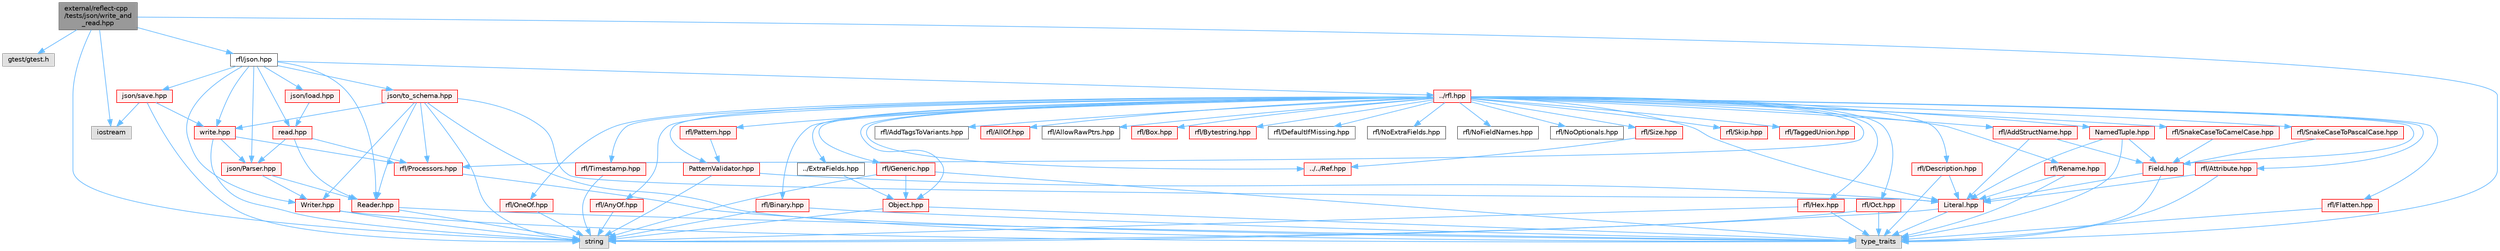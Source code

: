 digraph "external/reflect-cpp/tests/json/write_and_read.hpp"
{
 // LATEX_PDF_SIZE
  bgcolor="transparent";
  edge [fontname=Helvetica,fontsize=10,labelfontname=Helvetica,labelfontsize=10];
  node [fontname=Helvetica,fontsize=10,shape=box,height=0.2,width=0.4];
  Node1 [id="Node000001",label="external/reflect-cpp\l/tests/json/write_and\l_read.hpp",height=0.2,width=0.4,color="gray40", fillcolor="grey60", style="filled", fontcolor="black",tooltip=" "];
  Node1 -> Node2 [id="edge1_Node000001_Node000002",color="steelblue1",style="solid",tooltip=" "];
  Node2 [id="Node000002",label="gtest/gtest.h",height=0.2,width=0.4,color="grey60", fillcolor="#E0E0E0", style="filled",tooltip=" "];
  Node1 -> Node3 [id="edge2_Node000001_Node000003",color="steelblue1",style="solid",tooltip=" "];
  Node3 [id="Node000003",label="iostream",height=0.2,width=0.4,color="grey60", fillcolor="#E0E0E0", style="filled",tooltip=" "];
  Node1 -> Node4 [id="edge3_Node000001_Node000004",color="steelblue1",style="solid",tooltip=" "];
  Node4 [id="Node000004",label="rfl/json.hpp",height=0.2,width=0.4,color="grey40", fillcolor="white", style="filled",URL="$reflect-cpp_2include_2rfl_2json_8hpp.html",tooltip=" "];
  Node4 -> Node5 [id="edge4_Node000004_Node000005",color="steelblue1",style="solid",tooltip=" "];
  Node5 [id="Node000005",label="../rfl.hpp",height=0.2,width=0.4,color="red", fillcolor="#FFF0F0", style="filled",URL="$rfl_8hpp.html",tooltip=" "];
  Node5 -> Node6 [id="edge5_Node000005_Node000006",color="steelblue1",style="solid",tooltip=" "];
  Node6 [id="Node000006",label="rfl/AddStructName.hpp",height=0.2,width=0.4,color="red", fillcolor="#FFF0F0", style="filled",URL="$_add_struct_name_8hpp.html",tooltip=" "];
  Node6 -> Node8 [id="edge6_Node000006_Node000008",color="steelblue1",style="solid",tooltip=" "];
  Node8 [id="Node000008",label="Field.hpp",height=0.2,width=0.4,color="red", fillcolor="#FFF0F0", style="filled",URL="$_field_8hpp.html",tooltip=" "];
  Node8 -> Node11 [id="edge7_Node000008_Node000011",color="steelblue1",style="solid",tooltip=" "];
  Node11 [id="Node000011",label="type_traits",height=0.2,width=0.4,color="grey60", fillcolor="#E0E0E0", style="filled",tooltip=" "];
  Node8 -> Node13 [id="edge8_Node000008_Node000013",color="steelblue1",style="solid",tooltip=" "];
  Node13 [id="Node000013",label="Literal.hpp",height=0.2,width=0.4,color="red", fillcolor="#FFF0F0", style="filled",URL="$_literal_8hpp.html",tooltip=" "];
  Node13 -> Node17 [id="edge9_Node000013_Node000017",color="steelblue1",style="solid",tooltip=" "];
  Node17 [id="Node000017",label="string",height=0.2,width=0.4,color="grey60", fillcolor="#E0E0E0", style="filled",tooltip=" "];
  Node13 -> Node11 [id="edge10_Node000013_Node000011",color="steelblue1",style="solid",tooltip=" "];
  Node6 -> Node13 [id="edge11_Node000006_Node000013",color="steelblue1",style="solid",tooltip=" "];
  Node5 -> Node56 [id="edge12_Node000005_Node000056",color="steelblue1",style="solid",tooltip=" "];
  Node56 [id="Node000056",label="rfl/AddTagsToVariants.hpp",height=0.2,width=0.4,color="grey40", fillcolor="white", style="filled",URL="$_add_tags_to_variants_8hpp.html",tooltip=" "];
  Node5 -> Node57 [id="edge13_Node000005_Node000057",color="steelblue1",style="solid",tooltip=" "];
  Node57 [id="Node000057",label="rfl/AllOf.hpp",height=0.2,width=0.4,color="red", fillcolor="#FFF0F0", style="filled",URL="$_all_of_8hpp.html",tooltip=" "];
  Node5 -> Node66 [id="edge14_Node000005_Node000066",color="steelblue1",style="solid",tooltip=" "];
  Node66 [id="Node000066",label="rfl/AllowRawPtrs.hpp",height=0.2,width=0.4,color="grey40", fillcolor="white", style="filled",URL="$_allow_raw_ptrs_8hpp.html",tooltip=" "];
  Node5 -> Node67 [id="edge15_Node000005_Node000067",color="steelblue1",style="solid",tooltip=" "];
  Node67 [id="Node000067",label="rfl/AnyOf.hpp",height=0.2,width=0.4,color="red", fillcolor="#FFF0F0", style="filled",URL="$_any_of_8hpp.html",tooltip=" "];
  Node67 -> Node17 [id="edge16_Node000067_Node000017",color="steelblue1",style="solid",tooltip=" "];
  Node5 -> Node69 [id="edge17_Node000005_Node000069",color="steelblue1",style="solid",tooltip=" "];
  Node69 [id="Node000069",label="rfl/Attribute.hpp",height=0.2,width=0.4,color="red", fillcolor="#FFF0F0", style="filled",URL="$_attribute_8hpp.html",tooltip=" "];
  Node69 -> Node11 [id="edge18_Node000069_Node000011",color="steelblue1",style="solid",tooltip=" "];
  Node69 -> Node13 [id="edge19_Node000069_Node000013",color="steelblue1",style="solid",tooltip=" "];
  Node5 -> Node70 [id="edge20_Node000005_Node000070",color="steelblue1",style="solid",tooltip=" "];
  Node70 [id="Node000070",label="rfl/Binary.hpp",height=0.2,width=0.4,color="red", fillcolor="#FFF0F0", style="filled",URL="$_binary_8hpp.html",tooltip=" "];
  Node70 -> Node17 [id="edge21_Node000070_Node000017",color="steelblue1",style="solid",tooltip=" "];
  Node70 -> Node11 [id="edge22_Node000070_Node000011",color="steelblue1",style="solid",tooltip=" "];
  Node5 -> Node72 [id="edge23_Node000005_Node000072",color="steelblue1",style="solid",tooltip=" "];
  Node72 [id="Node000072",label="rfl/Box.hpp",height=0.2,width=0.4,color="red", fillcolor="#FFF0F0", style="filled",URL="$_box_8hpp.html",tooltip=" "];
  Node5 -> Node73 [id="edge24_Node000005_Node000073",color="steelblue1",style="solid",tooltip=" "];
  Node73 [id="Node000073",label="rfl/Bytestring.hpp",height=0.2,width=0.4,color="red", fillcolor="#FFF0F0", style="filled",URL="$_bytestring_8hpp.html",tooltip=" "];
  Node5 -> Node74 [id="edge25_Node000005_Node000074",color="steelblue1",style="solid",tooltip=" "];
  Node74 [id="Node000074",label="rfl/DefaultIfMissing.hpp",height=0.2,width=0.4,color="grey40", fillcolor="white", style="filled",URL="$_default_if_missing_8hpp.html",tooltip=" "];
  Node5 -> Node75 [id="edge26_Node000005_Node000075",color="steelblue1",style="solid",tooltip=" "];
  Node75 [id="Node000075",label="rfl/Description.hpp",height=0.2,width=0.4,color="red", fillcolor="#FFF0F0", style="filled",URL="$_description_8hpp.html",tooltip=" "];
  Node75 -> Node11 [id="edge27_Node000075_Node000011",color="steelblue1",style="solid",tooltip=" "];
  Node75 -> Node13 [id="edge28_Node000075_Node000013",color="steelblue1",style="solid",tooltip=" "];
  Node5 -> Node50 [id="edge29_Node000005_Node000050",color="steelblue1",style="solid",tooltip=" "];
  Node50 [id="Node000050",label="../ExtraFields.hpp",height=0.2,width=0.4,color="grey40", fillcolor="white", style="filled",URL="$_extra_fields_8hpp.html",tooltip=" "];
  Node50 -> Node51 [id="edge30_Node000050_Node000051",color="steelblue1",style="solid",tooltip=" "];
  Node51 [id="Node000051",label="Object.hpp",height=0.2,width=0.4,color="red", fillcolor="#FFF0F0", style="filled",URL="$_object_8hpp.html",tooltip=" "];
  Node51 -> Node17 [id="edge31_Node000051_Node000017",color="steelblue1",style="solid",tooltip=" "];
  Node51 -> Node11 [id="edge32_Node000051_Node000011",color="steelblue1",style="solid",tooltip=" "];
  Node5 -> Node8 [id="edge33_Node000005_Node000008",color="steelblue1",style="solid",tooltip=" "];
  Node5 -> Node76 [id="edge34_Node000005_Node000076",color="steelblue1",style="solid",tooltip=" "];
  Node76 [id="Node000076",label="rfl/Flatten.hpp",height=0.2,width=0.4,color="red", fillcolor="#FFF0F0", style="filled",URL="$_flatten_8hpp.html",tooltip=" "];
  Node76 -> Node11 [id="edge35_Node000076_Node000011",color="steelblue1",style="solid",tooltip=" "];
  Node5 -> Node77 [id="edge36_Node000005_Node000077",color="steelblue1",style="solid",tooltip=" "];
  Node77 [id="Node000077",label="rfl/Generic.hpp",height=0.2,width=0.4,color="red", fillcolor="#FFF0F0", style="filled",URL="$_generic_8hpp.html",tooltip=" "];
  Node77 -> Node17 [id="edge37_Node000077_Node000017",color="steelblue1",style="solid",tooltip=" "];
  Node77 -> Node11 [id="edge38_Node000077_Node000011",color="steelblue1",style="solid",tooltip=" "];
  Node77 -> Node51 [id="edge39_Node000077_Node000051",color="steelblue1",style="solid",tooltip=" "];
  Node5 -> Node79 [id="edge40_Node000005_Node000079",color="steelblue1",style="solid",tooltip=" "];
  Node79 [id="Node000079",label="rfl/Hex.hpp",height=0.2,width=0.4,color="red", fillcolor="#FFF0F0", style="filled",URL="$_hex_8hpp.html",tooltip=" "];
  Node79 -> Node17 [id="edge41_Node000079_Node000017",color="steelblue1",style="solid",tooltip=" "];
  Node79 -> Node11 [id="edge42_Node000079_Node000011",color="steelblue1",style="solid",tooltip=" "];
  Node5 -> Node13 [id="edge43_Node000005_Node000013",color="steelblue1",style="solid",tooltip=" "];
  Node5 -> Node44 [id="edge44_Node000005_Node000044",color="steelblue1",style="solid",tooltip=" "];
  Node44 [id="Node000044",label="NamedTuple.hpp",height=0.2,width=0.4,color="red", fillcolor="#FFF0F0", style="filled",URL="$_named_tuple_8hpp.html",tooltip=" "];
  Node44 -> Node11 [id="edge45_Node000044_Node000011",color="steelblue1",style="solid",tooltip=" "];
  Node44 -> Node8 [id="edge46_Node000044_Node000008",color="steelblue1",style="solid",tooltip=" "];
  Node44 -> Node13 [id="edge47_Node000044_Node000013",color="steelblue1",style="solid",tooltip=" "];
  Node5 -> Node80 [id="edge48_Node000005_Node000080",color="steelblue1",style="solid",tooltip=" "];
  Node80 [id="Node000080",label="rfl/NoExtraFields.hpp",height=0.2,width=0.4,color="grey40", fillcolor="white", style="filled",URL="$_no_extra_fields_8hpp.html",tooltip=" "];
  Node5 -> Node81 [id="edge49_Node000005_Node000081",color="steelblue1",style="solid",tooltip=" "];
  Node81 [id="Node000081",label="rfl/NoFieldNames.hpp",height=0.2,width=0.4,color="grey40", fillcolor="white", style="filled",URL="$_no_field_names_8hpp.html",tooltip=" "];
  Node5 -> Node82 [id="edge50_Node000005_Node000082",color="steelblue1",style="solid",tooltip=" "];
  Node82 [id="Node000082",label="rfl/NoOptionals.hpp",height=0.2,width=0.4,color="grey40", fillcolor="white", style="filled",URL="$_no_optionals_8hpp.html",tooltip=" "];
  Node5 -> Node51 [id="edge51_Node000005_Node000051",color="steelblue1",style="solid",tooltip=" "];
  Node5 -> Node83 [id="edge52_Node000005_Node000083",color="steelblue1",style="solid",tooltip=" "];
  Node83 [id="Node000083",label="rfl/Oct.hpp",height=0.2,width=0.4,color="red", fillcolor="#FFF0F0", style="filled",URL="$_oct_8hpp.html",tooltip=" "];
  Node83 -> Node17 [id="edge53_Node000083_Node000017",color="steelblue1",style="solid",tooltip=" "];
  Node83 -> Node11 [id="edge54_Node000083_Node000011",color="steelblue1",style="solid",tooltip=" "];
  Node5 -> Node85 [id="edge55_Node000005_Node000085",color="steelblue1",style="solid",tooltip=" "];
  Node85 [id="Node000085",label="rfl/OneOf.hpp",height=0.2,width=0.4,color="red", fillcolor="#FFF0F0", style="filled",URL="$_one_of_8hpp.html",tooltip=" "];
  Node85 -> Node17 [id="edge56_Node000085_Node000017",color="steelblue1",style="solid",tooltip=" "];
  Node5 -> Node86 [id="edge57_Node000005_Node000086",color="steelblue1",style="solid",tooltip=" "];
  Node86 [id="Node000086",label="rfl/Pattern.hpp",height=0.2,width=0.4,color="red", fillcolor="#FFF0F0", style="filled",URL="$_pattern_8hpp.html",tooltip=" "];
  Node86 -> Node87 [id="edge58_Node000086_Node000087",color="steelblue1",style="solid",tooltip=" "];
  Node87 [id="Node000087",label="PatternValidator.hpp",height=0.2,width=0.4,color="red", fillcolor="#FFF0F0", style="filled",URL="$_pattern_validator_8hpp.html",tooltip=" "];
  Node87 -> Node17 [id="edge59_Node000087_Node000017",color="steelblue1",style="solid",tooltip=" "];
  Node87 -> Node13 [id="edge60_Node000087_Node000013",color="steelblue1",style="solid",tooltip=" "];
  Node5 -> Node87 [id="edge61_Node000005_Node000087",color="steelblue1",style="solid",tooltip=" "];
  Node5 -> Node93 [id="edge62_Node000005_Node000093",color="steelblue1",style="solid",tooltip=" "];
  Node93 [id="Node000093",label="rfl/Processors.hpp",height=0.2,width=0.4,color="red", fillcolor="#FFF0F0", style="filled",URL="$_processors_8hpp.html",tooltip=" "];
  Node93 -> Node11 [id="edge63_Node000093_Node000011",color="steelblue1",style="solid",tooltip=" "];
  Node5 -> Node60 [id="edge64_Node000005_Node000060",color="steelblue1",style="solid",tooltip=" "];
  Node60 [id="Node000060",label="../../Ref.hpp",height=0.2,width=0.4,color="red", fillcolor="#FFF0F0", style="filled",URL="$_ref_8hpp.html",tooltip=" "];
  Node5 -> Node102 [id="edge65_Node000005_Node000102",color="steelblue1",style="solid",tooltip=" "];
  Node102 [id="Node000102",label="rfl/Rename.hpp",height=0.2,width=0.4,color="red", fillcolor="#FFF0F0", style="filled",URL="$_rename_8hpp.html",tooltip=" "];
  Node102 -> Node11 [id="edge66_Node000102_Node000011",color="steelblue1",style="solid",tooltip=" "];
  Node102 -> Node13 [id="edge67_Node000102_Node000013",color="steelblue1",style="solid",tooltip=" "];
  Node5 -> Node103 [id="edge68_Node000005_Node000103",color="steelblue1",style="solid",tooltip=" "];
  Node103 [id="Node000103",label="rfl/Size.hpp",height=0.2,width=0.4,color="red", fillcolor="#FFF0F0", style="filled",URL="$_size_8hpp.html",tooltip=" "];
  Node103 -> Node60 [id="edge69_Node000103_Node000060",color="steelblue1",style="solid",tooltip=" "];
  Node5 -> Node104 [id="edge70_Node000005_Node000104",color="steelblue1",style="solid",tooltip=" "];
  Node104 [id="Node000104",label="rfl/Skip.hpp",height=0.2,width=0.4,color="red", fillcolor="#FFF0F0", style="filled",URL="$_skip_8hpp.html",tooltip=" "];
  Node5 -> Node106 [id="edge71_Node000005_Node000106",color="steelblue1",style="solid",tooltip=" "];
  Node106 [id="Node000106",label="rfl/SnakeCaseToCamelCase.hpp",height=0.2,width=0.4,color="red", fillcolor="#FFF0F0", style="filled",URL="$_snake_case_to_camel_case_8hpp.html",tooltip=" "];
  Node106 -> Node8 [id="edge72_Node000106_Node000008",color="steelblue1",style="solid",tooltip=" "];
  Node5 -> Node109 [id="edge73_Node000005_Node000109",color="steelblue1",style="solid",tooltip=" "];
  Node109 [id="Node000109",label="rfl/SnakeCaseToPascalCase.hpp",height=0.2,width=0.4,color="red", fillcolor="#FFF0F0", style="filled",URL="$_snake_case_to_pascal_case_8hpp.html",tooltip=" "];
  Node109 -> Node8 [id="edge74_Node000109_Node000008",color="steelblue1",style="solid",tooltip=" "];
  Node5 -> Node110 [id="edge75_Node000005_Node000110",color="steelblue1",style="solid",tooltip=" "];
  Node110 [id="Node000110",label="rfl/TaggedUnion.hpp",height=0.2,width=0.4,color="red", fillcolor="#FFF0F0", style="filled",URL="$_tagged_union_8hpp.html",tooltip=" "];
  Node5 -> Node152 [id="edge76_Node000005_Node000152",color="steelblue1",style="solid",tooltip=" "];
  Node152 [id="Node000152",label="rfl/Timestamp.hpp",height=0.2,width=0.4,color="red", fillcolor="#FFF0F0", style="filled",URL="$_timestamp_8hpp.html",tooltip=" "];
  Node152 -> Node17 [id="edge77_Node000152_Node000017",color="steelblue1",style="solid",tooltip=" "];
  Node4 -> Node298 [id="edge78_Node000004_Node000298",color="steelblue1",style="solid",tooltip=" "];
  Node298 [id="Node000298",label="json/Parser.hpp",height=0.2,width=0.4,color="red", fillcolor="#FFF0F0", style="filled",URL="$json_2_parser_8hpp.html",tooltip=" "];
  Node298 -> Node299 [id="edge79_Node000298_Node000299",color="steelblue1",style="solid",tooltip=" "];
  Node299 [id="Node000299",label="Reader.hpp",height=0.2,width=0.4,color="red", fillcolor="#FFF0F0", style="filled",URL="$json_2_reader_8hpp.html",tooltip=" "];
  Node299 -> Node17 [id="edge80_Node000299_Node000017",color="steelblue1",style="solid",tooltip=" "];
  Node299 -> Node11 [id="edge81_Node000299_Node000011",color="steelblue1",style="solid",tooltip=" "];
  Node298 -> Node441 [id="edge82_Node000298_Node000441",color="steelblue1",style="solid",tooltip=" "];
  Node441 [id="Node000441",label="Writer.hpp",height=0.2,width=0.4,color="red", fillcolor="#FFF0F0", style="filled",URL="$json_2_writer_8hpp.html",tooltip=" "];
  Node441 -> Node17 [id="edge83_Node000441_Node000017",color="steelblue1",style="solid",tooltip=" "];
  Node441 -> Node11 [id="edge84_Node000441_Node000011",color="steelblue1",style="solid",tooltip=" "];
  Node4 -> Node299 [id="edge85_Node000004_Node000299",color="steelblue1",style="solid",tooltip=" "];
  Node4 -> Node441 [id="edge86_Node000004_Node000441",color="steelblue1",style="solid",tooltip=" "];
  Node4 -> Node442 [id="edge87_Node000004_Node000442",color="steelblue1",style="solid",tooltip=" "];
  Node442 [id="Node000442",label="json/load.hpp",height=0.2,width=0.4,color="red", fillcolor="#FFF0F0", style="filled",URL="$json_2load_8hpp.html",tooltip=" "];
  Node442 -> Node445 [id="edge88_Node000442_Node000445",color="steelblue1",style="solid",tooltip=" "];
  Node445 [id="Node000445",label="read.hpp",height=0.2,width=0.4,color="red", fillcolor="#FFF0F0", style="filled",URL="$json_2read_8hpp.html",tooltip=" "];
  Node445 -> Node93 [id="edge89_Node000445_Node000093",color="steelblue1",style="solid",tooltip=" "];
  Node445 -> Node298 [id="edge90_Node000445_Node000298",color="steelblue1",style="solid",tooltip=" "];
  Node445 -> Node299 [id="edge91_Node000445_Node000299",color="steelblue1",style="solid",tooltip=" "];
  Node4 -> Node445 [id="edge92_Node000004_Node000445",color="steelblue1",style="solid",tooltip=" "];
  Node4 -> Node446 [id="edge93_Node000004_Node000446",color="steelblue1",style="solid",tooltip=" "];
  Node446 [id="Node000446",label="json/save.hpp",height=0.2,width=0.4,color="red", fillcolor="#FFF0F0", style="filled",URL="$json_2save_8hpp.html",tooltip=" "];
  Node446 -> Node3 [id="edge94_Node000446_Node000003",color="steelblue1",style="solid",tooltip=" "];
  Node446 -> Node17 [id="edge95_Node000446_Node000017",color="steelblue1",style="solid",tooltip=" "];
  Node446 -> Node448 [id="edge96_Node000446_Node000448",color="steelblue1",style="solid",tooltip=" "];
  Node448 [id="Node000448",label="write.hpp",height=0.2,width=0.4,color="red", fillcolor="#FFF0F0", style="filled",URL="$json_2write_8hpp.html",tooltip=" "];
  Node448 -> Node17 [id="edge97_Node000448_Node000017",color="steelblue1",style="solid",tooltip=" "];
  Node448 -> Node93 [id="edge98_Node000448_Node000093",color="steelblue1",style="solid",tooltip=" "];
  Node448 -> Node298 [id="edge99_Node000448_Node000298",color="steelblue1",style="solid",tooltip=" "];
  Node4 -> Node449 [id="edge100_Node000004_Node000449",color="steelblue1",style="solid",tooltip=" "];
  Node449 [id="Node000449",label="json/to_schema.hpp",height=0.2,width=0.4,color="red", fillcolor="#FFF0F0", style="filled",URL="$json_2to__schema_8hpp.html",tooltip=" "];
  Node449 -> Node17 [id="edge101_Node000449_Node000017",color="steelblue1",style="solid",tooltip=" "];
  Node449 -> Node11 [id="edge102_Node000449_Node000011",color="steelblue1",style="solid",tooltip=" "];
  Node449 -> Node13 [id="edge103_Node000449_Node000013",color="steelblue1",style="solid",tooltip=" "];
  Node449 -> Node93 [id="edge104_Node000449_Node000093",color="steelblue1",style="solid",tooltip=" "];
  Node449 -> Node299 [id="edge105_Node000449_Node000299",color="steelblue1",style="solid",tooltip=" "];
  Node449 -> Node441 [id="edge106_Node000449_Node000441",color="steelblue1",style="solid",tooltip=" "];
  Node449 -> Node448 [id="edge107_Node000449_Node000448",color="steelblue1",style="solid",tooltip=" "];
  Node4 -> Node448 [id="edge108_Node000004_Node000448",color="steelblue1",style="solid",tooltip=" "];
  Node1 -> Node17 [id="edge109_Node000001_Node000017",color="steelblue1",style="solid",tooltip=" "];
  Node1 -> Node11 [id="edge110_Node000001_Node000011",color="steelblue1",style="solid",tooltip=" "];
}
